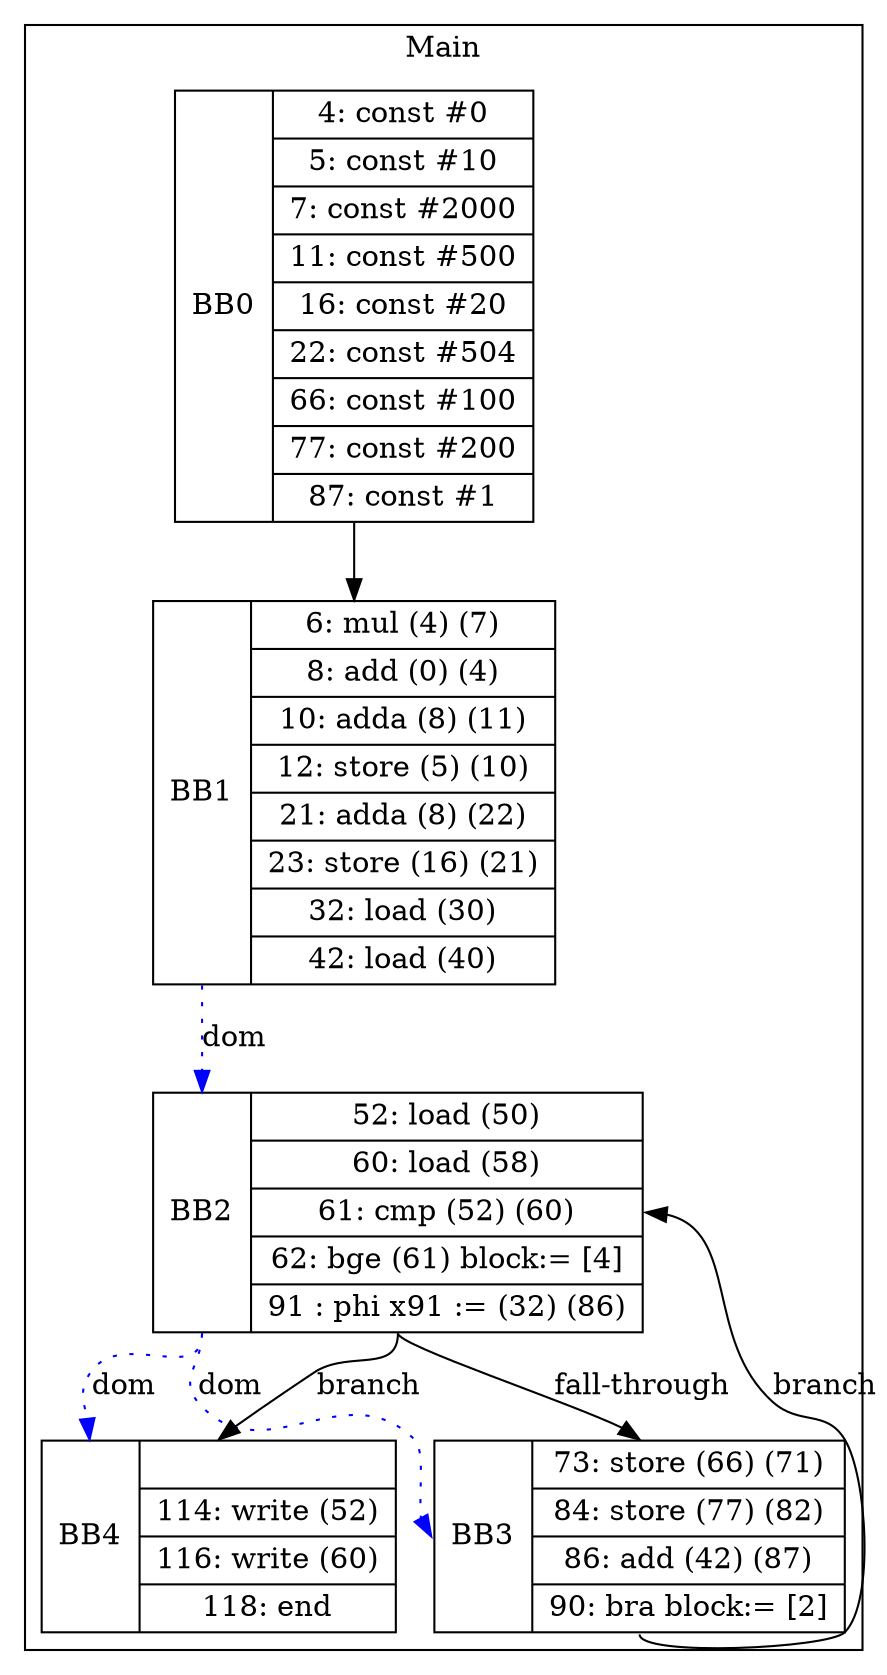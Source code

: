 digraph G {
node [shape=record];
subgraph cluster_main{
label = "Main";
BB0 [shape=record, label="<b>BB0|{4: const #0|5: const #10|7: const #2000|11: const #500|16: const #20|22: const #504|66: const #100|77: const #200|87: const #1}"];
BB1 [shape=record, label="<b>BB1|{6: mul (4) (7)|8: add (0) (4)|10: adda (8) (11)|12: store (5) (10)|21: adda (8) (22)|23: store (16) (21)|32: load (30)|42: load (40)}"];
BB2 [shape=record, label="<b>BB2|{52: load (50)|60: load (58)|61: cmp (52) (60)|62: bge (61) block:= [4]|91 : phi x91 := (32) (86)}"];
BB3 [shape=record, label="<b>BB3|{73: store (66) (71)|84: store (77) (82)|86: add (42) (87)|90: bra block:= [2]}"];
BB4 [shape=record, label="<b>BB4|{|114: write (52)|116: write (60)|118: end}"];
}
BB0:s -> BB1:n ;
BB2:b -> BB3:b [color=blue, style=dotted, label="dom"];
BB2:b -> BB4:b [color=blue, style=dotted, label="dom"];
BB1:b -> BB2:b [color=blue, style=dotted, label="dom"];
BB2:s -> BB4:n [label="branch"];
BB3:s -> BB2:e [label="branch"];
BB2:s -> BB3:n [label="fall-through"];
}
